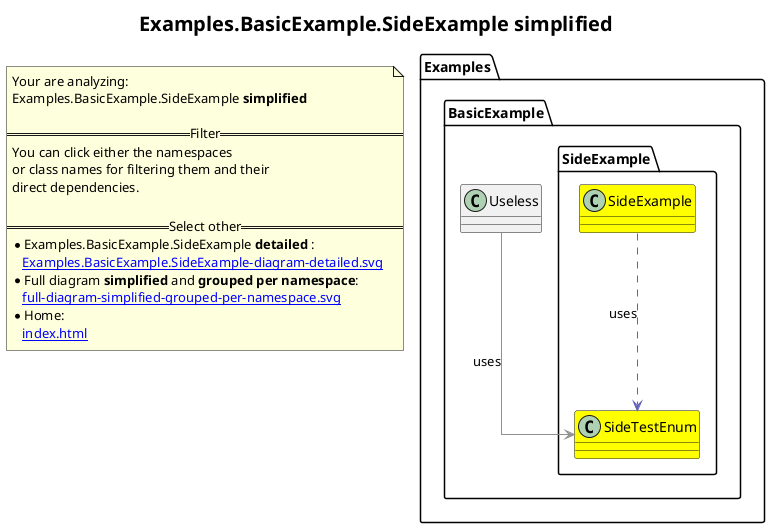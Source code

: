 @startuml
skinparam linetype ortho
title <size:20>Examples.BasicExample.SideExample **simplified** </size>
note "Your are analyzing:\nExamples.BasicExample.SideExample **simplified** \n\n==Filter==\nYou can click either the namespaces \nor class names for filtering them and their\ndirect dependencies.\n\n==Select other==\n* Examples.BasicExample.SideExample **detailed** :\n   [[Examples.BasicExample.SideExample-diagram-detailed.svg]]\n* Full diagram **simplified** and **grouped per namespace**:\n   [[full-diagram-simplified-grouped-per-namespace.svg]]\n* Home:\n   [[index.html]]" as FloatingNote
  class Examples.BasicExample.Useless [[Examples.BasicExample.Useless-diagram-simplified.svg]]  {
  }
    class Examples.BasicExample.SideExample.SideExample [[Examples.BasicExample.SideExample.SideExample-diagram-simplified.svg]] #yellow {
    }
    class Examples.BasicExample.SideExample.SideTestEnum [[Examples.BasicExample.SideExample.SideTestEnum-diagram-simplified.svg]] #yellow {
    }
 ' *************************************** 
 ' *************************************** 
 ' *************************************** 
' Class relations extracted from namespace:
' Examples.BasicExample
Examples.BasicExample.Useless -[#909090]-> Examples.BasicExample.SideExample.SideTestEnum  : uses 
' Class relations extracted from namespace:
' Examples.BasicExample.SideExample
Examples.BasicExample.SideExample.SideExample .[#6060BB].> Examples.BasicExample.SideExample.SideTestEnum  : uses 
@enduml